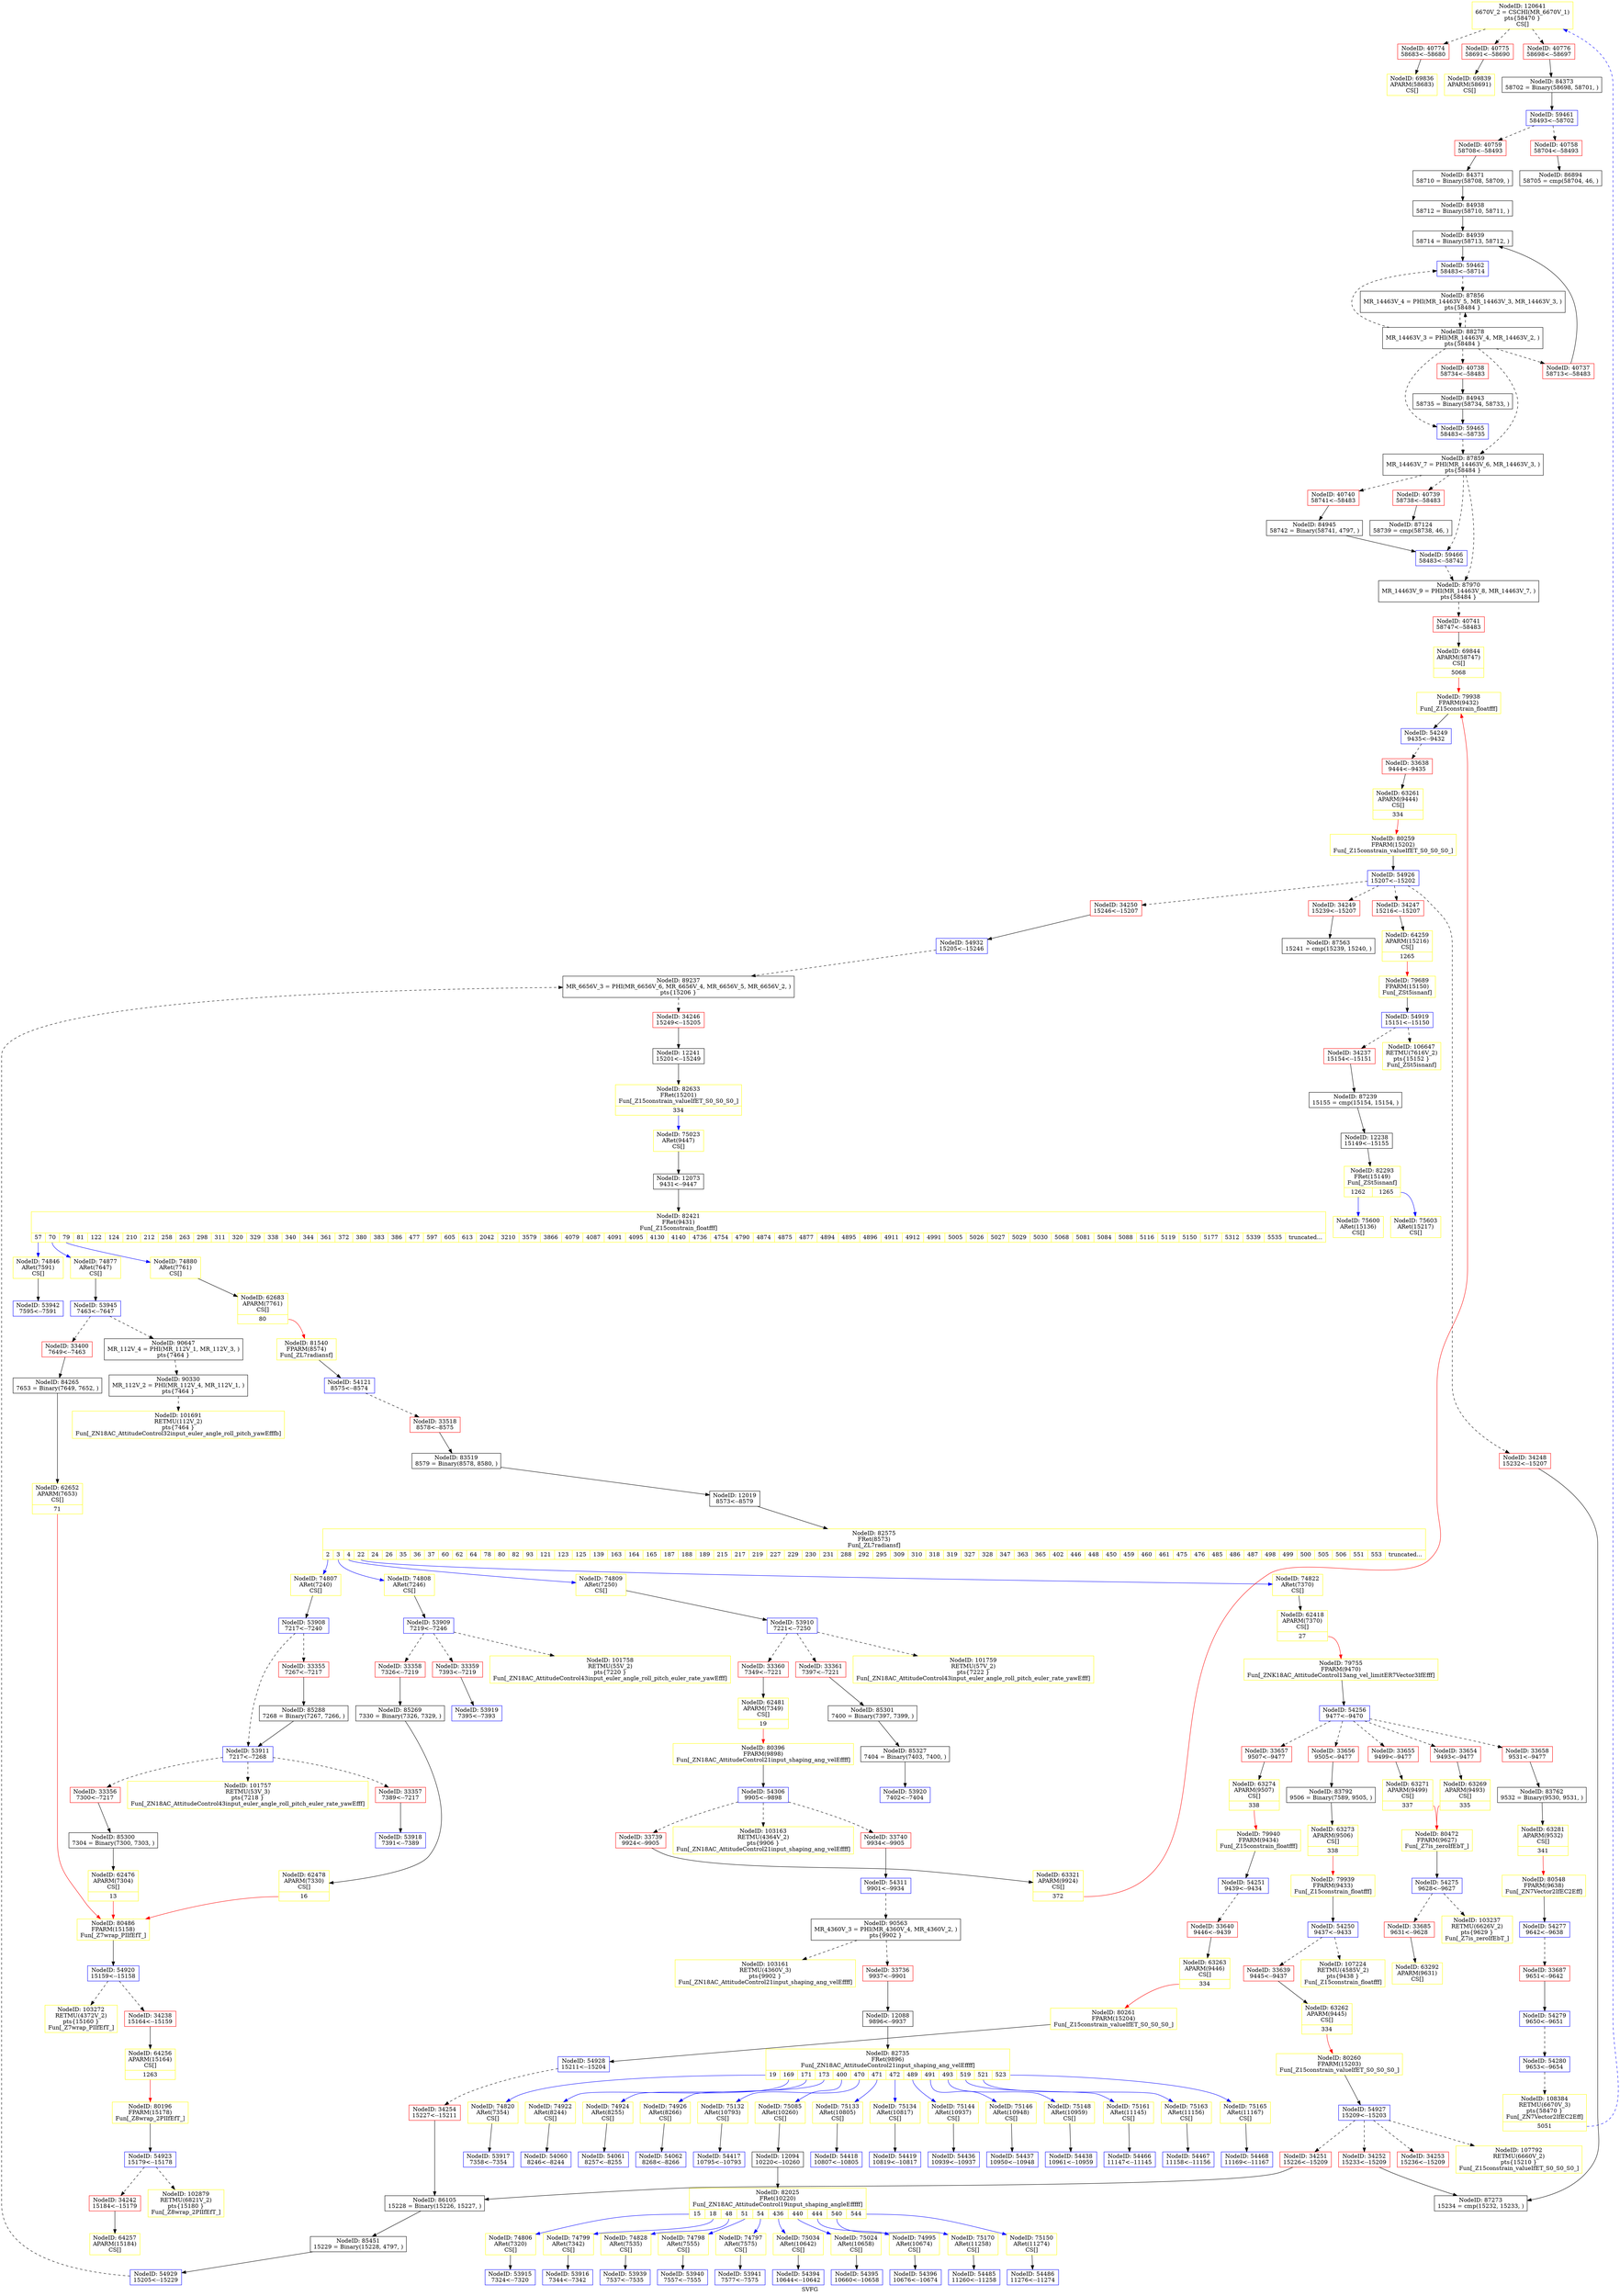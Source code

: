 digraph "SVFG" {
	label="SVFG";
	Node0x558d3f83fb90 [shape=record,color=yellow,style=double,label="{NodeID: 120641\n6670V_2 = CSCHI(MR_6670V_1)\npts\{58470 \}\nCS[]}"];
	Node0x558d3f83fb90 -> Node0x558d3d0b45a0[style=dashed];
	Node0x558d3f83fb90 -> Node0x558d3d0b4670[style=dashed];
	Node0x558d3f83fb90 -> Node0x558d3d0b4740[style=dashed];
	Node0x558d3dccead0 [shape=record,color=black,style=double,label="{NodeID: 85269\n7330 = Binary(7326, 7329, )\n}"];
	Node0x558d3dccead0 -> Node0x558d3d654850[style=solid];
	Node0x558d3dcd0750 [shape=record,color=black,style=double,label="{NodeID: 85288\n7268 = Binary(7267, 7266, )\n}"];
	Node0x558d3dcd0750 -> Node0x558d3d4a17a0[style=solid];
	Node0x558d3dcd1950 [shape=record,color=black,style=double,label="{NodeID: 85300\n7304 = Binary(7300, 7303, )\n}"];
	Node0x558d3dcd1950 -> Node0x558d3d6546b0[style=solid];
	Node0x558d3dcd1ad0 [shape=record,color=black,style=double,label="{NodeID: 85301\n7400 = Binary(7397, 7399, )\n}"];
	Node0x558d3dcd1ad0 -> Node0x558d3dcd41d0[style=solid];
	Node0x558d3dcd41d0 [shape=record,color=black,style=double,label="{NodeID: 85327\n7404 = Binary(7403, 7400, )\n}"];
	Node0x558d3dcd41d0 -> Node0x558d3d4a1ef0[style=solid];
	Node0x558d3f282e80 [shape=record,color=yellow,style=double,label="{NodeID: 106647\nRETMU(7616V_2)\npts\{15152 \}\nFun[_ZSt5isnanf]}"];
	Node0x558d3dcdfbd0 [shape=record,color=black,style=double,label="{NodeID: 85451\n15229 = Binary(15228, 4797, )\n}"];
	Node0x558d3dcdfbd0 -> Node0x558d3d4d52c0[style=solid];
	Node0x558d3d6ae230 [shape=record,color=yellow,style=double,label="{NodeID: 64256\nAPARM(15164)\nCS[]|{<s0>1263}}"];
	Node0x558d3d6ae230:s0 -> Node0x558d3ce2a290[style=solid,color=red];
	Node0x558d3d6ae300 [shape=record,color=yellow,style=double,label="{NodeID: 64257\nAPARM(15184)\nCS[]}"];
	Node0x558d3d6ae4a0 [shape=record,color=yellow,style=double,label="{NodeID: 64259\nAPARM(15216)\nCS[]|{<s0>1265}}"];
	Node0x558d3d6ae4a0:s0 -> Node0x558d3ce00170[style=solid,color=red];
	Node0x558d3f2ad3b0 [shape=record,color=yellow,style=double,label="{NodeID: 107224\nRETMU(4585V_2)\npts\{9438 \}\nFun[_Z15constrain_floatfff]}"];
	Node0x558d3dd1d0d0 [shape=record,color=black,style=double,label="{NodeID: 86105\n15228 = Binary(15226, 15227, )\n}"];
	Node0x558d3dd1d0d0 -> Node0x558d3dcdfbd0[style=solid];
	Node0x558d3f2da7c0 [shape=record,color=yellow,style=double,label="{NodeID: 107792\nRETMU(6660V_2)\npts\{15210 \}\nFun[_Z15constrain_valueIfET_S0_S0_S0_]}"];
	Node0x558d3ce00170 [shape=record,color=yellow,style=double,label="{NodeID: 79689\nFPARM(15150)\nFun[_ZSt5isnanf]}"];
	Node0x558d3ce00170 -> Node0x558d3d4d4aa0[style=solid];
	Node0x558d3ce04070 [shape=record,color=yellow,style=double,label="{NodeID: 79755\nFPARM(9470)\nFun[_ZNK18AC_AttitudeControl13ang_vel_limitER7Vector3IfEfff]}"];
	Node0x558d3ce04070 -> Node0x558d3d4b2ff0[style=solid];
	Node0x558d3dd67050 [shape=record,color=black,style=double,label="{NodeID: 86894\n58705 = cmp(58704, 46, )\n}"];
	Node0x558d3ce11db0 [shape=record,color=yellow,style=double,label="{NodeID: 79938\nFPARM(9432)\nFun[_Z15constrain_floatfff]}"];
	Node0x558d3ce11db0 -> Node0x558d3d4b2a40[style=solid];
	Node0x558d3ce12d10 [shape=record,color=yellow,style=double,label="{NodeID: 79939\nFPARM(9433)\nFun[_Z15constrain_floatfff]}"];
	Node0x558d3ce12d10 -> Node0x558d3d4b2b10[style=solid];
	Node0x558d3ce13c70 [shape=record,color=yellow,style=double,label="{NodeID: 79940\nFPARM(9434)\nFun[_Z15constrain_floatfff]}"];
	Node0x558d3ce13c70 -> Node0x558d3d4b2be0[style=solid];
	Node0x558d3dd7c950 [shape=record,color=black,style=double,label="{NodeID: 87124\n58739 = cmp(58738, 46, )\n}"];
	Node0x558d3f306dc0 [shape=record,color=yellow,style=double,label="{NodeID: 108384\nRETMU(6670V_3)\npts\{58470 \}\nFun[_ZN7Vector2IfEC2Eff]|{<s0>5051}}"];
	Node0x558d3f306dc0:s0 -> Node0x558d3f83fb90[style=dashed,color=blue];
	Node0x558d3dd875d0 [shape=record,color=black,style=double,label="{NodeID: 87239\n15155 = cmp(15154, 15154, )\n}"];
	Node0x558d3dd875d0 -> Node0x558d3c965f10[style=solid];
	Node0x558d3dd8a8d0 [shape=record,color=black,style=double,label="{NodeID: 87273\n15234 = cmp(15232, 15233, )\n}"];
	Node0x558d3ce2a290 [shape=record,color=yellow,style=double,label="{NodeID: 80196\nFPARM(15178)\nFun[_Z8wrap_2PIIfEfT_]}"];
	Node0x558d3ce2a290 -> Node0x558d3d4d4de0[style=solid];
	Node0x558d3ce2fd50 [shape=record,color=yellow,style=double,label="{NodeID: 80259\nFPARM(15202)\nFun[_Z15constrain_valueIfET_S0_S0_S0_]}"];
	Node0x558d3ce2fd50 -> Node0x558d3d4d5050[style=solid];
	Node0x558d3ce2fe10 [shape=record,color=yellow,style=double,label="{NodeID: 80260\nFPARM(15203)\nFun[_Z15constrain_valueIfET_S0_S0_S0_]}"];
	Node0x558d3ce2fe10 -> Node0x558d3d4d5120[style=solid];
	Node0x558d3ce2fed0 [shape=record,color=yellow,style=double,label="{NodeID: 80261\nFPARM(15204)\nFun[_Z15constrain_valueIfET_S0_S0_S0_]}"];
	Node0x558d3ce2fed0 -> Node0x558d3d4d51f0[style=solid];
	Node0x558d3ce3b360 [shape=record,color=yellow,style=double,label="{NodeID: 80396\nFPARM(9898)\nFun[_ZN18AC_AttitudeControl21input_shaping_ang_velEffff]}"];
	Node0x558d3ce3b360 -> Node0x558d3d4b5890[style=solid];
	Node0x558d3d393680 [shape=record,color=yellow,style=double,label="{NodeID: 101691\nRETMU(112V_2)\npts\{7464 \}\nFun[_ZN18AC_AttitudeControl32input_euler_angle_roll_pitch_yawEfffb]}"];
	Node0x558d3ce4a750 [shape=record,color=yellow,style=double,label="{NodeID: 80472\nFPARM(9627)\nFun[_Z7is_zeroIfEbT_]}"];
	Node0x558d3ce4a750 -> Node0x558d3d4b3f60[style=solid];
	Node0x558d3dda5bd0 [shape=record,color=black,style=double,label="{NodeID: 87563\n15241 = cmp(15239, 15240, )\n}"];
	Node0x558d3ce4b1d0 [shape=record,color=yellow,style=double,label="{NodeID: 80486\nFPARM(15158)\nFun[_Z7wrap_PIIfEfT_]}"];
	Node0x558d3ce4b1d0 -> Node0x558d3d4d4b70[style=solid];
	Node0x558d3d398210 [shape=record,color=yellow,style=double,label="{NodeID: 101757\nRETMU(53V_3)\npts\{7218 \}\nFun[_ZN18AC_AttitudeControl43input_euler_angle_roll_pitch_euler_rate_yawEfff]}"];
	Node0x558d3d3982f0 [shape=record,color=yellow,style=double,label="{NodeID: 101758\nRETMU(55V_2)\npts\{7220 \}\nFun[_ZN18AC_AttitudeControl43input_euler_angle_roll_pitch_euler_rate_yawEfff]}"];
	Node0x558d3d3983d0 [shape=record,color=yellow,style=double,label="{NodeID: 101759\nRETMU(57V_2)\npts\{7222 \}\nFun[_ZN18AC_AttitudeControl43input_euler_angle_roll_pitch_euler_rate_yawEfff]}"];
	Node0x558d3ce4e050 [shape=record,color=yellow,style=double,label="{NodeID: 80548\nFPARM(9638)\nFun[_ZN7Vector2IfEC2Eff]}"];
	Node0x558d3ce4e050 -> Node0x558d3d4b4100[style=solid];
	Node0x558d3d5bb500 [shape=record,color=blue,label="{NodeID: 59461\n58493\<--58702\n}"];
	Node0x558d3d5bb500 -> Node0x558d3d0b38a0[style=dashed];
	Node0x558d3d5bb500 -> Node0x558d3d0b3970[style=dashed];
	Node0x558d3d5bb5d0 [shape=record,color=blue,label="{NodeID: 59462\n58483\<--58714\n}"];
	Node0x558d3d5bb5d0 -> Node0x558d3c15c4f0[style=dashed];
	Node0x558d3d5bb840 [shape=record,color=blue,label="{NodeID: 59465\n58483\<--58735\n}"];
	Node0x558d3d5bb840 -> Node0x558d3c15d420[style=dashed];
	Node0x558d3d5bb910 [shape=record,color=blue,label="{NodeID: 59466\n58483\<--58742\n}"];
	Node0x558d3d5bb910 -> Node0x558d3c1828f0[style=dashed];
	Node0x558d3c15c4f0 [shape=record,color=black,label="{NodeID: 87856\nMR_14463V_4 = PHI(MR_14463V_5, MR_14463V_3, MR_14463V_3, )\npts\{58484 \}\n}"];
	Node0x558d3c15c4f0 -> Node0x558d3eb96860[style=dashed];
	Node0x558d3c15d420 [shape=record,color=black,label="{NodeID: 87859\nMR_14463V_7 = PHI(MR_14463V_6, MR_14463V_3, )\npts\{58484 \}\n}"];
	Node0x558d3c15d420 -> Node0x558d3d0b2930[style=dashed];
	Node0x558d3c15d420 -> Node0x558d3d0b2a00[style=dashed];
	Node0x558d3c15d420 -> Node0x558d3d5bb910[style=dashed];
	Node0x558d3c15d420 -> Node0x558d3c1828f0[style=dashed];
	Node0x558d3c1828f0 [shape=record,color=black,label="{NodeID: 87970\nMR_14463V_9 = PHI(MR_14463V_8, MR_14463V_7, )\npts\{58484 \}\n}"];
	Node0x558d3c1828f0 -> Node0x558d3d0b2ad0[style=dashed];
	Node0x558d3eb96860 [shape=record,color=black,label="{NodeID: 88278\nMR_14463V_3 = PHI(MR_14463V_4, MR_14463V_2, )\npts\{58484 \}\n}"];
	Node0x558d3eb96860 -> Node0x558d3d0b2790[style=dashed];
	Node0x558d3eb96860 -> Node0x558d3d0b2860[style=dashed];
	Node0x558d3eb96860 -> Node0x558d3d5bb5d0[style=dashed];
	Node0x558d3eb96860 -> Node0x558d3d5bb840[style=dashed];
	Node0x558d3eb96860 -> Node0x558d3c15c4f0[style=dashed];
	Node0x558d3eb96860 -> Node0x558d3c15d420[style=dashed];
	Node0x558d3db47bb0 [shape=record,color=yellow,style=double,label="{NodeID: 81540\nFPARM(8574)\nFun[_ZL7radiansf]}"];
	Node0x558d3db47bb0 -> Node0x558d3d4ac240[style=solid];
	Node0x558d3d3f2390 [shape=record,color=yellow,style=double,label="{NodeID: 102879\nRETMU(6821V_2)\npts\{15180 \}\nFun[_Z8wrap_2PIIfEfT_]}"];
	Node0x558d3d8c3480 [shape=record,color=yellow,style=double,label="{NodeID: 74797\nARet(7575)\nCS[]}"];
	Node0x558d3d8c3480 -> Node0x558d3d4a3000[style=solid];
	Node0x558d3d8c3510 [shape=record,color=yellow,style=double,label="{NodeID: 74798\nARet(7555)\nCS[]}"];
	Node0x558d3d8c3510 -> Node0x558d3d4a2f30[style=solid];
	Node0x558d3d8c35a0 [shape=record,color=yellow,style=double,label="{NodeID: 74799\nARet(7342)\nCS[]}"];
	Node0x558d3d8c35a0 -> Node0x558d3d4a1bb0[style=solid];
	Node0x558d3d8c3990 [shape=record,color=yellow,style=double,label="{NodeID: 74806\nARet(7320)\nCS[]}"];
	Node0x558d3d8c3990 -> Node0x558d3d4a1ae0[style=solid];
	Node0x558d3d8c3a20 [shape=record,color=yellow,style=double,label="{NodeID: 74807\nARet(7240)\nCS[]}"];
	Node0x558d3d8c3a20 -> Node0x558d3d4a1530[style=solid];
	Node0x558d3d8c3ab0 [shape=record,color=yellow,style=double,label="{NodeID: 74808\nARet(7246)\nCS[]}"];
	Node0x558d3d8c3ab0 -> Node0x558d3d4a1600[style=solid];
	Node0x558d3d8c3b40 [shape=record,color=yellow,style=double,label="{NodeID: 74809\nARet(7250)\nCS[]}"];
	Node0x558d3d8c3b40 -> Node0x558d3d4a16d0[style=solid];
	Node0x558d3d8c4170 [shape=record,color=yellow,style=double,label="{NodeID: 74820\nARet(7354)\nCS[]}"];
	Node0x558d3d8c4170 -> Node0x558d3d4a1c80[style=solid];
	Node0x558d3d4088f0 [shape=record,color=yellow,style=double,label="{NodeID: 103161\nRETMU(4360V_3)\npts\{9902 \}\nFun[_ZN18AC_AttitudeControl21input_shaping_ang_velEffff]}"];
	Node0x558d3d8c4290 [shape=record,color=yellow,style=double,label="{NodeID: 74822\nARet(7370)\nCS[]}"];
	Node0x558d3d8c4290 -> Node0x558d3d651790[style=solid];
	Node0x558d3d408ae0 [shape=record,color=yellow,style=double,label="{NodeID: 103163\nRETMU(4364V_2)\npts\{9906 \}\nFun[_ZN18AC_AttitudeControl21input_shaping_ang_velEffff]}"];
	Node0x558d3d8c45f0 [shape=record,color=yellow,style=double,label="{NodeID: 74828\nARet(7535)\nCS[]}"];
	Node0x558d3d8c45f0 -> Node0x558d3d4a2e60[style=solid];
	Node0x558d3d8c5820 [shape=record,color=yellow,style=double,label="{NodeID: 74846\nARet(7591)\nCS[]}"];
	Node0x558d3d8c5820 -> Node0x558d3d4a30d0[style=solid];
	Node0x558d3d8c6990 [shape=record,color=yellow,style=double,label="{NodeID: 74877\nARet(7647)\nCS[]}"];
	Node0x558d3d8c6990 -> Node0x558d3d4a3340[style=solid];
	Node0x558d3d8c6b40 [shape=record,color=yellow,style=double,label="{NodeID: 74880\nARet(7761)\nCS[]}"];
	Node0x558d3d8c6b40 -> Node0x558d3d65ece0[style=solid];
	Node0x558d3d40e730 [shape=record,color=yellow,style=double,label="{NodeID: 103237\nRETMU(6626V_2)\npts\{9629 \}\nFun[_Z7is_zeroIfEbT_]}"];
	Node0x558d3d8c8b10 [shape=record,color=yellow,style=double,label="{NodeID: 74922\nARet(8244)\nCS[]}"];
	Node0x558d3d8c8b10 -> Node0x558d3d4a90b0[style=solid];
	Node0x558d3d8c8c30 [shape=record,color=yellow,style=double,label="{NodeID: 74924\nARet(8255)\nCS[]}"];
	Node0x558d3d8c8c30 -> Node0x558d3d4a9180[style=solid];
	Node0x558d3d8c8d50 [shape=record,color=yellow,style=double,label="{NodeID: 74926\nARet(8266)\nCS[]}"];
	Node0x558d3d8c8d50 -> Node0x558d3d4a9250[style=solid];
	Node0x558d3d410d80 [shape=record,color=yellow,style=double,label="{NodeID: 103272\nRETMU(4372V_2)\npts\{15160 \}\nFun[_Z7wrap_PIIfEfT_]}"];
	Node0x558d3db6bfd0 [shape=record,color=yellow,style=double,label="{NodeID: 82025\nFRet(10220)\nFun[_ZN18AC_AttitudeControl19input_shaping_angleEfffff]|{<s0>15|<s1>18|<s2>48|<s3>51|<s4>54|<s5>436|<s6>440|<s7>444|<s8>540|<s9>544}}"];
	Node0x558d3db6bfd0:s0 -> Node0x558d3d8c3990[style=solid,color=blue];
	Node0x558d3db6bfd0:s1 -> Node0x558d3d8c35a0[style=solid,color=blue];
	Node0x558d3db6bfd0:s2 -> Node0x558d3d8c45f0[style=solid,color=blue];
	Node0x558d3db6bfd0:s3 -> Node0x558d3d8c3510[style=solid,color=blue];
	Node0x558d3db6bfd0:s4 -> Node0x558d3d8c3480[style=solid,color=blue];
	Node0x558d3db6bfd0:s5 -> Node0x558d3d8cda60[style=solid,color=blue];
	Node0x558d3db6bfd0:s6 -> Node0x558d3d8cd4c0[style=solid,color=blue];
	Node0x558d3db6bfd0:s7 -> Node0x558d3d8c75f0[style=solid,color=blue];
	Node0x558d3db6bfd0:s8 -> Node0x558d3d8d26e0[style=solid,color=blue];
	Node0x558d3db6bfd0:s9 -> Node0x558d3d8d1ba0[style=solid,color=blue];
	Node0x558d3d8c75f0 [shape=record,color=yellow,style=double,label="{NodeID: 74995\nARet(10674)\nCS[]}"];
	Node0x558d3d8c75f0 -> Node0x558d3d4ba1b0[style=solid];
	Node0x558d3d8cd430 [shape=record,color=yellow,style=double,label="{NodeID: 75023\nARet(9447)\nCS[]}"];
	Node0x558d3d8cd430 -> Node0x558d3c95d8d0[style=solid];
	Node0x558d3d8cd4c0 [shape=record,color=yellow,style=double,label="{NodeID: 75024\nARet(10658)\nCS[]}"];
	Node0x558d3d8cd4c0 -> Node0x558d3d4ba0e0[style=solid];
	Node0x558d3d8cda60 [shape=record,color=yellow,style=double,label="{NodeID: 75034\nARet(10642)\nCS[]}"];
	Node0x558d3d8cda60 -> Node0x558d3d4ba010[style=solid];
	Node0x558d3ecd9720 [shape=record,color=black,label="{NodeID: 89237\nMR_6656V_3 = PHI(MR_6656V_6, MR_6656V_4, MR_6656V_5, MR_6656V_2, )\npts\{15206 \}\n}"];
	Node0x558d3ecd9720 -> Node0x558d3cf68da0[style=dashed];
	Node0x558d3d8cf710 [shape=record,color=yellow,style=double,label="{NodeID: 75085\nARet(10260)\nCS[]}"];
	Node0x558d3d8cf710 -> Node0x558d3c95e9e0[style=solid];
	Node0x558d3d8d1180 [shape=record,color=yellow,style=double,label="{NodeID: 75132\nARet(10793)\nCS[]}"];
	Node0x558d3d8d1180 -> Node0x558d3d4bb2c0[style=solid];
	Node0x558d3d8d1210 [shape=record,color=yellow,style=double,label="{NodeID: 75133\nARet(10805)\nCS[]}"];
	Node0x558d3d8d1210 -> Node0x558d3d4bb390[style=solid];
	Node0x558d3d8d12a0 [shape=record,color=yellow,style=double,label="{NodeID: 75134\nARet(10817)\nCS[]}"];
	Node0x558d3d8d12a0 -> Node0x558d3d4bb460[style=solid];
	Node0x558d3d8d1840 [shape=record,color=yellow,style=double,label="{NodeID: 75144\nARet(10937)\nCS[]}"];
	Node0x558d3d8d1840 -> Node0x558d3d4bc230[style=solid];
	Node0x558d3d8d1960 [shape=record,color=yellow,style=double,label="{NodeID: 75146\nARet(10948)\nCS[]}"];
	Node0x558d3d8d1960 -> Node0x558d3d4bc300[style=solid];
	Node0x558d3d8d1a80 [shape=record,color=yellow,style=double,label="{NodeID: 75148\nARet(10959)\nCS[]}"];
	Node0x558d3d8d1a80 -> Node0x558d3d4bc3d0[style=solid];
	Node0x558d3d8d1ba0 [shape=record,color=yellow,style=double,label="{NodeID: 75150\nARet(11274)\nCS[]}"];
	Node0x558d3d8d1ba0 -> Node0x558d3d4bead0[style=solid];
	Node0x558d3d8d21d0 [shape=record,color=yellow,style=double,label="{NodeID: 75161\nARet(11145)\nCS[]}"];
	Node0x558d3d8d21d0 -> Node0x558d3d4bda90[style=solid];
	Node0x558d3d4a1530 [shape=record,color=blue,label="{NodeID: 53908\n7217\<--7240\n}"];
	Node0x558d3d4a1530 -> Node0x558d3cf3b9b0[style=dashed];
	Node0x558d3d4a1530 -> Node0x558d3d4a17a0[style=dashed];
	Node0x558d3d8d22f0 [shape=record,color=yellow,style=double,label="{NodeID: 75163\nARet(11156)\nCS[]}"];
	Node0x558d3d8d22f0 -> Node0x558d3d4bdb60[style=solid];
	Node0x558d3d4a1600 [shape=record,color=blue,label="{NodeID: 53909\n7219\<--7246\n}"];
	Node0x558d3d4a1600 -> Node0x558d3cf3bc20[style=dashed];
	Node0x558d3d4a1600 -> Node0x558d3cf3bcf0[style=dashed];
	Node0x558d3d4a1600 -> Node0x558d3d3982f0[style=dashed];
	Node0x558d3d4a16d0 [shape=record,color=blue,label="{NodeID: 53910\n7221\<--7250\n}"];
	Node0x558d3d4a16d0 -> Node0x558d3cf3bdc0[style=dashed];
	Node0x558d3d4a16d0 -> Node0x558d3cf3be90[style=dashed];
	Node0x558d3d4a16d0 -> Node0x558d3d3983d0[style=dashed];
	Node0x558d3d8d2410 [shape=record,color=yellow,style=double,label="{NodeID: 75165\nARet(11167)\nCS[]}"];
	Node0x558d3d8d2410 -> Node0x558d3d4bdc30[style=solid];
	Node0x558d3d4a17a0 [shape=record,color=blue,label="{NodeID: 53911\n7217\<--7268\n}"];
	Node0x558d3d4a17a0 -> Node0x558d3cf3ba80[style=dashed];
	Node0x558d3d4a17a0 -> Node0x558d3cf3bb50[style=dashed];
	Node0x558d3d4a17a0 -> Node0x558d3d398210[style=dashed];
	Node0x558d3d4a1ae0 [shape=record,color=blue,label="{NodeID: 53915\n7324\<--7320\n}"];
	Node0x558d3d8d26e0 [shape=record,color=yellow,style=double,label="{NodeID: 75170\nARet(11258)\nCS[]}"];
	Node0x558d3d8d26e0 -> Node0x558d3d4bea00[style=solid];
	Node0x558d3d4a1bb0 [shape=record,color=blue,label="{NodeID: 53916\n7344\<--7342\n}"];
	Node0x558d3d4a1c80 [shape=record,color=blue,label="{NodeID: 53917\n7358\<--7354\n}"];
	Node0x558d3d4a1d50 [shape=record,color=blue,label="{NodeID: 53918\n7391\<--7389\n}"];
	Node0x558d3d4a1e20 [shape=record,color=blue,label="{NodeID: 53919\n7395\<--7393\n}"];
	Node0x558d3d4a1ef0 [shape=record,color=blue,label="{NodeID: 53920\n7402\<--7404\n}"];
	Node0x558d3d4a2e60 [shape=record,color=blue,label="{NodeID: 53939\n7537\<--7535\n}"];
	Node0x558d3d4a2f30 [shape=record,color=blue,label="{NodeID: 53940\n7557\<--7555\n}"];
	Node0x558d3d4a3000 [shape=record,color=blue,label="{NodeID: 53941\n7577\<--7575\n}"];
	Node0x558d3d4a30d0 [shape=record,color=blue,label="{NodeID: 53942\n7595\<--7591\n}"];
	Node0x558d3d4a3340 [shape=record,color=blue,label="{NodeID: 53945\n7463\<--7647\n}"];
	Node0x558d3d4a3340 -> Node0x558d3cf3de40[style=dashed];
	Node0x558d3d4a3340 -> Node0x558d3eeb8160[style=dashed];
	Node0x558d3db80b10 [shape=record,color=yellow,style=double,label="{NodeID: 82293\nFRet(15149)\nFun[_ZSt5isnanf]|{<s0>1262|<s1>1265}}"];
	Node0x558d3db80b10:s0 -> Node0x558d3d8d40c0[style=solid,color=blue];
	Node0x558d3db80b10:s1 -> Node0x558d3d8d4270[style=solid,color=blue];
	Node0x558d3d4a90b0 [shape=record,color=blue,label="{NodeID: 54060\n8246\<--8244\n}"];
	Node0x558d3d4a9180 [shape=record,color=blue,label="{NodeID: 54061\n8257\<--8255\n}"];
	Node0x558d3d4a9250 [shape=record,color=blue,label="{NodeID: 54062\n8268\<--8266\n}"];
	Node0x558d3db8c830 [shape=record,color=yellow,style=double,label="{NodeID: 82421\nFRet(9431)\nFun[_Z15constrain_floatfff]|{<s0>57|<s1>70|<s2>79|<s3>81|<s4>122|<s5>124|<s6>210|<s7>212|<s8>258|<s9>263|<s10>298|<s11>311|<s12>320|<s13>329|<s14>338|<s15>340|<s16>344|<s17>361|<s18>372|<s19>380|<s20>383|<s21>386|<s22>477|<s23>597|<s24>605|<s25>613|<s26>2042|<s27>3210|<s28>3579|<s29>3866|<s30>4079|<s31>4087|<s32>4091|<s33>4095|<s34>4130|<s35>4140|<s36>4736|<s37>4754|<s38>4790|<s39>4874|<s40>4875|<s41>4877|<s42>4894|<s43>4895|<s44>4896|<s45>4911|<s46>4912|<s47>4991|<s48>5005|<s49>5026|<s50>5027|<s51>5029|<s52>5030|<s53>5068|<s54>5081|<s55>5084|<s56>5088|<s57>5116|<s58>5119|<s59>5150|<s60>5177|<s61>5312|<s62>5339|<s63>5535|<s64>truncated...}}"];
	Node0x558d3db8c830:s0 -> Node0x558d3d8c5820[style=solid,color=blue];
	Node0x558d3db8c830:s1 -> Node0x558d3d8c6990[style=solid,color=blue];
	Node0x558d3db8c830:s2 -> Node0x558d3d8c6b40[style=solid,color=blue];
	Node0x558d3d4ac240 [shape=record,color=blue,label="{NodeID: 54121\n8575\<--8574\n}"];
	Node0x558d3d4ac240 -> Node0x558d3cf43e20[style=dashed];
	Node0x558d3db99640 [shape=record,color=yellow,style=double,label="{NodeID: 82575\nFRet(8573)\nFun[_ZL7radiansf]|{<s0>2|<s1>3|<s2>4|<s3>22|<s4>24|<s5>26|<s6>35|<s7>36|<s8>37|<s9>60|<s10>62|<s11>64|<s12>78|<s13>80|<s14>82|<s15>93|<s16>121|<s17>123|<s18>125|<s19>139|<s20>163|<s21>164|<s22>165|<s23>187|<s24>188|<s25>189|<s26>215|<s27>217|<s28>219|<s29>227|<s30>229|<s31>230|<s32>231|<s33>288|<s34>292|<s35>295|<s36>309|<s37>310|<s38>318|<s39>319|<s40>327|<s41>328|<s42>347|<s43>363|<s44>365|<s45>402|<s46>446|<s47>448|<s48>450|<s49>459|<s50>460|<s51>461|<s52>475|<s53>476|<s54>485|<s55>486|<s56>487|<s57>498|<s58>499|<s59>500|<s60>505|<s61>506|<s62>551|<s63>553|<s64>truncated...}}"];
	Node0x558d3db99640:s0 -> Node0x558d3d8c3a20[style=solid,color=blue];
	Node0x558d3db99640:s1 -> Node0x558d3d8c3ab0[style=solid,color=blue];
	Node0x558d3db99640:s2 -> Node0x558d3d8c3b40[style=solid,color=blue];
	Node0x558d3db99640:s3 -> Node0x558d3d8c4290[style=solid,color=blue];
	Node0x558d3d4b2a40 [shape=record,color=blue,label="{NodeID: 54249\n9435\<--9432\n}"];
	Node0x558d3d4b2a40 -> Node0x558d3cf49fa0[style=dashed];
	Node0x558d3d4b2b10 [shape=record,color=blue,label="{NodeID: 54250\n9437\<--9433\n}"];
	Node0x558d3d4b2b10 -> Node0x558d3cf4a070[style=dashed];
	Node0x558d3d4b2b10 -> Node0x558d3f2ad3b0[style=dashed];
	Node0x558d3d4b2be0 [shape=record,color=blue,label="{NodeID: 54251\n9439\<--9434\n}"];
	Node0x558d3d4b2be0 -> Node0x558d3cf4a140[style=dashed];
	Node0x558d3d4b2ff0 [shape=record,color=blue,label="{NodeID: 54256\n9477\<--9470\n}"];
	Node0x558d3d4b2ff0 -> Node0x558d3cf4aca0[style=dashed];
	Node0x558d3d4b2ff0 -> Node0x558d3cf4ad70[style=dashed];
	Node0x558d3d4b2ff0 -> Node0x558d3cf4ae40[style=dashed];
	Node0x558d3d4b2ff0 -> Node0x558d3cf4af10[style=dashed];
	Node0x558d3d4b2ff0 -> Node0x558d3cf4afe0[style=dashed];
	Node0x558d3d4b3f60 [shape=record,color=blue,label="{NodeID: 54275\n9628\<--9627\n}"];
	Node0x558d3d4b3f60 -> Node0x558d3cf4c5d0[style=dashed];
	Node0x558d3d4b3f60 -> Node0x558d3d40e730[style=dashed];
	Node0x558d3d4b4100 [shape=record,color=blue,label="{NodeID: 54277\n9642\<--9638\n}"];
	Node0x558d3d4b4100 -> Node0x558d3cf4c770[style=dashed];
	Node0x558d3d4b42a0 [shape=record,color=blue,label="{NodeID: 54279\n9650\<--9651\n}"];
	Node0x558d3d4b42a0 -> Node0x558d3d4b4370[style=dashed];
	Node0x558d3d4b4370 [shape=record,color=blue,label="{NodeID: 54280\n9653\<--9654\n}"];
	Node0x558d3d4b4370 -> Node0x558d3f306dc0[style=dashed];
	Node0x558d3db9eb00 [shape=record,color=yellow,style=double,label="{NodeID: 82633\nFRet(15201)\nFun[_Z15constrain_valueIfET_S0_S0_S0_]|{<s0>334}}"];
	Node0x558d3db9eb00:s0 -> Node0x558d3d8cd430[style=solid,color=blue];
	Node0x558d3d4b5890 [shape=record,color=blue,label="{NodeID: 54306\n9905\<--9898\n}"];
	Node0x558d3d4b5890 -> Node0x558d3cf4f1b0[style=dashed];
	Node0x558d3d4b5890 -> Node0x558d3cf4f280[style=dashed];
	Node0x558d3d4b5890 -> Node0x558d3d408ae0[style=dashed];
	Node0x558d3d4b5ca0 [shape=record,color=blue,label="{NodeID: 54311\n9901\<--9934\n}"];
	Node0x558d3d4b5ca0 -> Node0x558d3ee9b360[style=dashed];
	Node0x558d3d8d40c0 [shape=record,color=yellow,style=double,label="{NodeID: 75600\nARet(15136)\nCS[]}"];
	Node0x558d3d8d4270 [shape=record,color=yellow,style=double,label="{NodeID: 75603\nARet(15217)\nCS[]}"];
	Node0x558d3d4ba010 [shape=record,color=blue,label="{NodeID: 54394\n10644\<--10642\n}"];
	Node0x558d3d4ba0e0 [shape=record,color=blue,label="{NodeID: 54395\n10660\<--10658\n}"];
	Node0x558d3dba5940 [shape=record,color=yellow,style=double,label="{NodeID: 82735\nFRet(9896)\nFun[_ZN18AC_AttitudeControl21input_shaping_ang_velEffff]|{<s0>19|<s1>169|<s2>171|<s3>173|<s4>400|<s5>470|<s6>471|<s7>472|<s8>489|<s9>491|<s10>493|<s11>519|<s12>521|<s13>523}}"];
	Node0x558d3dba5940:s0 -> Node0x558d3d8c4170[style=solid,color=blue];
	Node0x558d3dba5940:s1 -> Node0x558d3d8c8b10[style=solid,color=blue];
	Node0x558d3dba5940:s2 -> Node0x558d3d8c8c30[style=solid,color=blue];
	Node0x558d3dba5940:s3 -> Node0x558d3d8c8d50[style=solid,color=blue];
	Node0x558d3dba5940:s4 -> Node0x558d3d8cf710[style=solid,color=blue];
	Node0x558d3dba5940:s5 -> Node0x558d3d8d1180[style=solid,color=blue];
	Node0x558d3dba5940:s6 -> Node0x558d3d8d1210[style=solid,color=blue];
	Node0x558d3dba5940:s7 -> Node0x558d3d8d12a0[style=solid,color=blue];
	Node0x558d3dba5940:s8 -> Node0x558d3d8d1840[style=solid,color=blue];
	Node0x558d3dba5940:s9 -> Node0x558d3d8d1960[style=solid,color=blue];
	Node0x558d3dba5940:s10 -> Node0x558d3d8d1a80[style=solid,color=blue];
	Node0x558d3dba5940:s11 -> Node0x558d3d8d21d0[style=solid,color=blue];
	Node0x558d3dba5940:s12 -> Node0x558d3d8d22f0[style=solid,color=blue];
	Node0x558d3dba5940:s13 -> Node0x558d3d8d2410[style=solid,color=blue];
	Node0x558d3d4ba1b0 [shape=record,color=blue,label="{NodeID: 54396\n10676\<--10674\n}"];
	Node0x558d3d4bb2c0 [shape=record,color=blue,label="{NodeID: 54417\n10795\<--10793\n}"];
	Node0x558d3d4bb390 [shape=record,color=blue,label="{NodeID: 54418\n10807\<--10805\n}"];
	Node0x558d3d4bb460 [shape=record,color=blue,label="{NodeID: 54419\n10819\<--10817\n}"];
	Node0x558d3d4bc230 [shape=record,color=blue,label="{NodeID: 54436\n10939\<--10937\n}"];
	Node0x558d3d4bc300 [shape=record,color=blue,label="{NodeID: 54437\n10950\<--10948\n}"];
	Node0x558d3d4bc3d0 [shape=record,color=blue,label="{NodeID: 54438\n10961\<--10959\n}"];
	Node0x558d3d4bda90 [shape=record,color=blue,label="{NodeID: 54466\n11147\<--11145\n}"];
	Node0x558d3d4bdb60 [shape=record,color=blue,label="{NodeID: 54467\n11158\<--11156\n}"];
	Node0x558d3d4bdc30 [shape=record,color=blue,label="{NodeID: 54468\n11169\<--11167\n}"];
	Node0x558d3d4bea00 [shape=record,color=blue,label="{NodeID: 54485\n11260\<--11258\n}"];
	Node0x558d3d4bead0 [shape=record,color=blue,label="{NodeID: 54486\n11276\<--11274\n}"];
	Node0x558d3c95acf0 [shape=record,color=black,label="{NodeID: 12019\n8573\<--8579\n}"];
	Node0x558d3c95acf0 -> Node0x558d3db99640[style=solid];
	Node0x558d3c95d8d0 [shape=record,color=black,label="{NodeID: 12073\n9431\<--9447\n}"];
	Node0x558d3c95d8d0 -> Node0x558d3db8c830[style=solid];
	Node0x558d3c95e500 [shape=record,color=black,label="{NodeID: 12088\n9896\<--9937\n}"];
	Node0x558d3c95e500 -> Node0x558d3dba5940[style=solid];
	Node0x558d3c95e9e0 [shape=record,color=black,label="{NodeID: 12094\n10220\<--10260\n}"];
	Node0x558d3c95e9e0 -> Node0x558d3db6bfd0[style=solid];
	Node0x558d3cf3b9b0 [shape=record,color=red,label="{NodeID: 33355\n7267\<--7217\n}"];
	Node0x558d3cf3b9b0 -> Node0x558d3dcd0750[style=solid];
	Node0x558d3cf3ba80 [shape=record,color=red,label="{NodeID: 33356\n7300\<--7217\n}"];
	Node0x558d3cf3ba80 -> Node0x558d3dcd1950[style=solid];
	Node0x558d3cf3bb50 [shape=record,color=red,label="{NodeID: 33357\n7389\<--7217\n}"];
	Node0x558d3cf3bb50 -> Node0x558d3d4a1d50[style=solid];
	Node0x558d3cf3bc20 [shape=record,color=red,label="{NodeID: 33358\n7326\<--7219\n}"];
	Node0x558d3cf3bc20 -> Node0x558d3dccead0[style=solid];
	Node0x558d3cf3bcf0 [shape=record,color=red,label="{NodeID: 33359\n7393\<--7219\n}"];
	Node0x558d3cf3bcf0 -> Node0x558d3d4a1e20[style=solid];
	Node0x558d3cf3bdc0 [shape=record,color=red,label="{NodeID: 33360\n7349\<--7221\n}"];
	Node0x558d3cf3bdc0 -> Node0x558d3d654ac0[style=solid];
	Node0x558d3cf3be90 [shape=record,color=red,label="{NodeID: 33361\n7397\<--7221\n}"];
	Node0x558d3cf3be90 -> Node0x558d3dcd1ad0[style=solid];
	Node0x558d3cf3de40 [shape=record,color=red,label="{NodeID: 33400\n7649\<--7463\n}"];
	Node0x558d3cf3de40 -> Node0x558d3dc708d0[style=solid];
	Node0x558d3c965f10 [shape=record,color=black,label="{NodeID: 12238\n15149\<--15155\n}"];
	Node0x558d3c965f10 -> Node0x558d3db80b10[style=solid];
	Node0x558d3c966180 [shape=record,color=black,label="{NodeID: 12241\n15201\<--15249\n}"];
	Node0x558d3c966180 -> Node0x558d3db9eb00[style=solid];
	Node0x558d3cf43e20 [shape=record,color=red,label="{NodeID: 33518\n8578\<--8575\n}"];
	Node0x558d3cf43e20 -> Node0x558d3dc2a9d0[style=solid];
	Node0x558d3cf49fa0 [shape=record,color=red,label="{NodeID: 33638\n9444\<--9435\n}"];
	Node0x558d3cf49fa0 -> Node0x558d3d67bc40[style=solid];
	Node0x558d3cf4a070 [shape=record,color=red,label="{NodeID: 33639\n9445\<--9437\n}"];
	Node0x558d3cf4a070 -> Node0x558d3d67bd10[style=solid];
	Node0x558d3cf4a140 [shape=record,color=red,label="{NodeID: 33640\n9446\<--9439\n}"];
	Node0x558d3cf4a140 -> Node0x558d3d67bde0[style=solid];
	Node0x558d3ee4d300 [shape=record,color=black,label="{NodeID: 90330\nMR_112V_2 = PHI(MR_112V_4, MR_112V_1, )\npts\{7464 \}\n}"];
	Node0x558d3ee4d300 -> Node0x558d3d393680[style=dashed];
	Node0x558d3d0b2790 [shape=record,color=red,label="{NodeID: 40737\n58713\<--58483\n}"];
	Node0x558d3d0b2790 -> Node0x558d3dcafbd0[style=solid];
	Node0x558d3d0b2860 [shape=record,color=red,label="{NodeID: 40738\n58734\<--58483\n}"];
	Node0x558d3d0b2860 -> Node0x558d3dcb01d0[style=solid];
	Node0x558d3cf4aca0 [shape=record,color=red,label="{NodeID: 33654\n9493\<--9477\n}"];
	Node0x558d3cf4aca0 -> Node0x558d3d67c2c0[style=solid];
	Node0x558d3d0b2930 [shape=record,color=red,label="{NodeID: 40739\n58738\<--58483\n}"];
	Node0x558d3d0b2930 -> Node0x558d3dd7c950[style=solid];
	Node0x558d3cf4ad70 [shape=record,color=red,label="{NodeID: 33655\n9499\<--9477\n}"];
	Node0x558d3cf4ad70 -> Node0x558d3d67c460[style=solid];
	Node0x558d3d0b2a00 [shape=record,color=red,label="{NodeID: 40740\n58741\<--58483\n}"];
	Node0x558d3d0b2a00 -> Node0x558d3dcb04d0[style=solid];
	Node0x558d3cf4ae40 [shape=record,color=red,label="{NodeID: 33656\n9505\<--9477\n}"];
	Node0x558d3cf4ae40 -> Node0x558d3dc44350[style=solid];
	Node0x558d3d0b2ad0 [shape=record,color=red,label="{NodeID: 40741\n58747\<--58483\n}"];
	Node0x558d3d0b2ad0 -> Node0x558d3d7c92b0[style=solid];
	Node0x558d3cf4af10 [shape=record,color=red,label="{NodeID: 33657\n9507\<--9477\n}"];
	Node0x558d3cf4af10 -> Node0x558d3d67c6d0[style=solid];
	Node0x558d3cf4afe0 [shape=record,color=red,label="{NodeID: 33658\n9531\<--9477\n}"];
	Node0x558d3cf4afe0 -> Node0x558d3dc41650[style=solid];
	Node0x558d3d4d4aa0 [shape=record,color=blue,label="{NodeID: 54919\n15151\<--15150\n}"];
	Node0x558d3d4d4aa0 -> Node0x558d3cf68650[style=dashed];
	Node0x558d3d4d4aa0 -> Node0x558d3f282e80[style=dashed];
	Node0x558d3d4d4b70 [shape=record,color=blue,label="{NodeID: 54920\n15159\<--15158\n}"];
	Node0x558d3d4d4b70 -> Node0x558d3cf68720[style=dashed];
	Node0x558d3d4d4b70 -> Node0x558d3d410d80[style=dashed];
	Node0x558d3d4d4de0 [shape=record,color=blue,label="{NodeID: 54923\n15179\<--15178\n}"];
	Node0x558d3d4d4de0 -> Node0x558d3cf68a60[style=dashed];
	Node0x558d3d4d4de0 -> Node0x558d3d3f2390[style=dashed];
	Node0x558d3d4d5050 [shape=record,color=blue,label="{NodeID: 54926\n15207\<--15202\n}"];
	Node0x558d3d4d5050 -> Node0x558d3cf68e70[style=dashed];
	Node0x558d3d4d5050 -> Node0x558d3cf68f40[style=dashed];
	Node0x558d3d4d5050 -> Node0x558d3cf69010[style=dashed];
	Node0x558d3d4d5050 -> Node0x558d3cf690e0[style=dashed];
	Node0x558d3d4d5120 [shape=record,color=blue,label="{NodeID: 54927\n15209\<--15203\n}"];
	Node0x558d3d4d5120 -> Node0x558d3cf691b0[style=dashed];
	Node0x558d3d4d5120 -> Node0x558d3cf69280[style=dashed];
	Node0x558d3d4d5120 -> Node0x558d3cf69350[style=dashed];
	Node0x558d3d4d5120 -> Node0x558d3f2da7c0[style=dashed];
	Node0x558d3d0b38a0 [shape=record,color=red,label="{NodeID: 40758\n58704\<--58493\n}"];
	Node0x558d3d0b38a0 -> Node0x558d3dd67050[style=solid];
	Node0x558d3d4d51f0 [shape=record,color=blue,label="{NodeID: 54928\n15211\<--15204\n}"];
	Node0x558d3d4d51f0 -> Node0x558d3cf69420[style=dashed];
	Node0x558d3d0b3970 [shape=record,color=red,label="{NodeID: 40759\n58708\<--58493\n}"];
	Node0x558d3d0b3970 -> Node0x558d3dc7a7d0[style=solid];
	Node0x558d3d4d52c0 [shape=record,color=blue,label="{NodeID: 54929\n15205\<--15229\n}"];
	Node0x558d3d4d52c0 -> Node0x558d3ecd9720[style=dashed];
	Node0x558d3d4d5530 [shape=record,color=blue,label="{NodeID: 54932\n15205\<--15246\n}"];
	Node0x558d3d4d5530 -> Node0x558d3ecd9720[style=dashed];
	Node0x558d3cf4c5d0 [shape=record,color=red,label="{NodeID: 33685\n9631\<--9628\n}"];
	Node0x558d3cf4c5d0 -> Node0x558d3d67d570[style=solid];
	Node0x558d3cf4c770 [shape=record,color=red,label="{NodeID: 33687\n9651\<--9642\n}"];
	Node0x558d3cf4c770 -> Node0x558d3d4b42a0[style=solid];
	Node0x558d3d0b45a0 [shape=record,color=red,label="{NodeID: 40774\n58683\<--58680\n}"];
	Node0x558d3d0b45a0 -> Node0x558d3d7c8c30[style=solid];
	Node0x558d3d0b4670 [shape=record,color=red,label="{NodeID: 40775\n58691\<--58690\n}"];
	Node0x558d3d0b4670 -> Node0x558d3d7c8ea0[style=solid];
	Node0x558d3d0b4740 [shape=record,color=red,label="{NodeID: 40776\n58698\<--58697\n}"];
	Node0x558d3d0b4740 -> Node0x558d3dc7aad0[style=solid];
	Node0x558d3cf4ef40 [shape=record,color=red,label="{NodeID: 33736\n9937\<--9901\n}"];
	Node0x558d3cf4ef40 -> Node0x558d3c95e500[style=solid];
	Node0x558d3cf4f1b0 [shape=record,color=red,label="{NodeID: 33739\n9924\<--9905\n}"];
	Node0x558d3cf4f1b0 -> Node0x558d3d67ed00[style=solid];
	Node0x558d3cf4f280 [shape=record,color=red,label="{NodeID: 33740\n9934\<--9905\n}"];
	Node0x558d3cf4f280 -> Node0x558d3d4b5ca0[style=solid];
	Node0x558d3ee9b360 [shape=record,color=black,label="{NodeID: 90563\nMR_4360V_3 = PHI(MR_4360V_4, MR_4360V_2, )\npts\{9902 \}\n}"];
	Node0x558d3ee9b360 -> Node0x558d3cf4ef40[style=dashed];
	Node0x558d3ee9b360 -> Node0x558d3d4088f0[style=dashed];
	Node0x558d3dc2a9d0 [shape=record,color=black,style=double,label="{NodeID: 83519\n8579 = Binary(8578, 8580, )\n}"];
	Node0x558d3dc2a9d0 -> Node0x558d3c95acf0[style=solid];
	Node0x558d3eeb8160 [shape=record,color=black,label="{NodeID: 90647\nMR_112V_4 = PHI(MR_112V_1, MR_112V_3, )\npts\{7464 \}\n}"];
	Node0x558d3eeb8160 -> Node0x558d3ee4d300[style=dashed];
	Node0x558d3d651790 [shape=record,color=yellow,style=double,label="{NodeID: 62418\nAPARM(7370)\nCS[]|{<s0>27}}"];
	Node0x558d3d651790:s0 -> Node0x558d3ce04070[style=solid,color=red];
	Node0x558d3d6546b0 [shape=record,color=yellow,style=double,label="{NodeID: 62476\nAPARM(7304)\nCS[]|{<s0>13}}"];
	Node0x558d3d6546b0:s0 -> Node0x558d3ce4b1d0[style=solid,color=red];
	Node0x558d3d654850 [shape=record,color=yellow,style=double,label="{NodeID: 62478\nAPARM(7330)\nCS[]|{<s0>16}}"];
	Node0x558d3d654850:s0 -> Node0x558d3ce4b1d0[style=solid,color=red];
	Node0x558d3d654ac0 [shape=record,color=yellow,style=double,label="{NodeID: 62481\nAPARM(7349)\nCS[]|{<s0>19}}"];
	Node0x558d3d654ac0:s0 -> Node0x558d3ce3b360[style=solid,color=red];
	Node0x558d3dc41650 [shape=record,color=black,style=double,label="{NodeID: 83762\n9532 = Binary(9530, 9531, )\n}"];
	Node0x558d3dc41650 -> Node0x558d3d67cc80[style=solid];
	Node0x558d3dc44350 [shape=record,color=black,style=double,label="{NodeID: 83792\n9506 = Binary(7589, 9505, )\n}"];
	Node0x558d3dc44350 -> Node0x558d3d67c600[style=solid];
	Node0x558d3cf68650 [shape=record,color=red,label="{NodeID: 34237\n15154\<--15151\n}"];
	Node0x558d3cf68650 -> Node0x558d3dd875d0[style=solid];
	Node0x558d3cf68720 [shape=record,color=red,label="{NodeID: 34238\n15164\<--15159\n}"];
	Node0x558d3cf68720 -> Node0x558d3d6ae230[style=solid];
	Node0x558d3cf68a60 [shape=record,color=red,label="{NodeID: 34242\n15184\<--15179\n}"];
	Node0x558d3cf68a60 -> Node0x558d3d6ae300[style=solid];
	Node0x558d3cf68da0 [shape=record,color=red,label="{NodeID: 34246\n15249\<--15205\n}"];
	Node0x558d3cf68da0 -> Node0x558d3c966180[style=solid];
	Node0x558d3cf68e70 [shape=record,color=red,label="{NodeID: 34247\n15216\<--15207\n}"];
	Node0x558d3cf68e70 -> Node0x558d3d6ae4a0[style=solid];
	Node0x558d3cf68f40 [shape=record,color=red,label="{NodeID: 34248\n15232\<--15207\n}"];
	Node0x558d3cf68f40 -> Node0x558d3dd8a8d0[style=solid];
	Node0x558d3cf69010 [shape=record,color=red,label="{NodeID: 34249\n15239\<--15207\n}"];
	Node0x558d3cf69010 -> Node0x558d3dda5bd0[style=solid];
	Node0x558d3cf690e0 [shape=record,color=red,label="{NodeID: 34250\n15246\<--15207\n}"];
	Node0x558d3cf690e0 -> Node0x558d3d4d5530[style=solid];
	Node0x558d3cf691b0 [shape=record,color=red,label="{NodeID: 34251\n15226\<--15209\n}"];
	Node0x558d3cf691b0 -> Node0x558d3dd1d0d0[style=solid];
	Node0x558d3cf69280 [shape=record,color=red,label="{NodeID: 34252\n15233\<--15209\n}"];
	Node0x558d3cf69280 -> Node0x558d3dd8a8d0[style=solid];
	Node0x558d3cf69350 [shape=record,color=red,label="{NodeID: 34253\n15236\<--15209\n}"];
	Node0x558d3cf69420 [shape=record,color=red,label="{NodeID: 34254\n15227\<--15211\n}"];
	Node0x558d3cf69420 -> Node0x558d3dd1d0d0[style=solid];
	Node0x558d3d65d4b0 [shape=record,color=yellow,style=double,label="{NodeID: 62652\nAPARM(7653)\nCS[]|{<s0>71}}"];
	Node0x558d3d65d4b0:s0 -> Node0x558d3ce4b1d0[style=solid,color=red];
	Node0x558d3d65ece0 [shape=record,color=yellow,style=double,label="{NodeID: 62683\nAPARM(7761)\nCS[]|{<s0>80}}"];
	Node0x558d3d65ece0:s0 -> Node0x558d3db47bb0[style=solid,color=red];
	Node0x558d3d7c8c30 [shape=record,color=yellow,style=double,label="{NodeID: 69836\nAPARM(58683)\nCS[]}"];
	Node0x558d3d7c8ea0 [shape=record,color=yellow,style=double,label="{NodeID: 69839\nAPARM(58691)\nCS[]}"];
	Node0x558d3d7c92b0 [shape=record,color=yellow,style=double,label="{NodeID: 69844\nAPARM(58747)\nCS[]|{<s0>5068}}"];
	Node0x558d3d7c92b0:s0 -> Node0x558d3ce11db0[style=solid,color=red];
	Node0x558d3dc708d0 [shape=record,color=black,style=double,label="{NodeID: 84265\n7653 = Binary(7649, 7652, )\n}"];
	Node0x558d3dc708d0 -> Node0x558d3d65d4b0[style=solid];
	Node0x558d3dc7a7d0 [shape=record,color=black,style=double,label="{NodeID: 84371\n58710 = Binary(58708, 58709, )\n}"];
	Node0x558d3dc7a7d0 -> Node0x558d3dcafa50[style=solid];
	Node0x558d3dc7aad0 [shape=record,color=black,style=double,label="{NodeID: 84373\n58702 = Binary(58698, 58701, )\n}"];
	Node0x558d3dc7aad0 -> Node0x558d3d5bb500[style=solid];
	Node0x558d3d67bc40 [shape=record,color=yellow,style=double,label="{NodeID: 63261\nAPARM(9444)\nCS[]|{<s0>334}}"];
	Node0x558d3d67bc40:s0 -> Node0x558d3ce2fd50[style=solid,color=red];
	Node0x558d3d67bd10 [shape=record,color=yellow,style=double,label="{NodeID: 63262\nAPARM(9445)\nCS[]|{<s0>334}}"];
	Node0x558d3d67bd10:s0 -> Node0x558d3ce2fe10[style=solid,color=red];
	Node0x558d3d67bde0 [shape=record,color=yellow,style=double,label="{NodeID: 63263\nAPARM(9446)\nCS[]|{<s0>334}}"];
	Node0x558d3d67bde0:s0 -> Node0x558d3ce2fed0[style=solid,color=red];
	Node0x558d3d67c2c0 [shape=record,color=yellow,style=double,label="{NodeID: 63269\nAPARM(9493)\nCS[]|{<s0>335}}"];
	Node0x558d3d67c2c0:s0 -> Node0x558d3ce4a750[style=solid,color=red];
	Node0x558d3d67c460 [shape=record,color=yellow,style=double,label="{NodeID: 63271\nAPARM(9499)\nCS[]|{<s0>337}}"];
	Node0x558d3d67c460:s0 -> Node0x558d3ce4a750[style=solid,color=red];
	Node0x558d3d67c600 [shape=record,color=yellow,style=double,label="{NodeID: 63273\nAPARM(9506)\nCS[]|{<s0>338}}"];
	Node0x558d3d67c600:s0 -> Node0x558d3ce12d10[style=solid,color=red];
	Node0x558d3d67c6d0 [shape=record,color=yellow,style=double,label="{NodeID: 63274\nAPARM(9507)\nCS[]|{<s0>338}}"];
	Node0x558d3d67c6d0:s0 -> Node0x558d3ce13c70[style=solid,color=red];
	Node0x558d3d67cc80 [shape=record,color=yellow,style=double,label="{NodeID: 63281\nAPARM(9532)\nCS[]|{<s0>341}}"];
	Node0x558d3d67cc80:s0 -> Node0x558d3ce4e050[style=solid,color=red];
	Node0x558d3d67d570 [shape=record,color=yellow,style=double,label="{NodeID: 63292\nAPARM(9631)\nCS[]}"];
	Node0x558d3d67ed00 [shape=record,color=yellow,style=double,label="{NodeID: 63321\nAPARM(9924)\nCS[]|{<s0>372}}"];
	Node0x558d3d67ed00:s0 -> Node0x558d3ce11db0[style=solid,color=red];
	Node0x558d3dcafa50 [shape=record,color=black,style=double,label="{NodeID: 84938\n58712 = Binary(58710, 58711, )\n}"];
	Node0x558d3dcafa50 -> Node0x558d3dcafbd0[style=solid];
	Node0x558d3dcafbd0 [shape=record,color=black,style=double,label="{NodeID: 84939\n58714 = Binary(58713, 58712, )\n}"];
	Node0x558d3dcafbd0 -> Node0x558d3d5bb5d0[style=solid];
	Node0x558d3dcb01d0 [shape=record,color=black,style=double,label="{NodeID: 84943\n58735 = Binary(58734, 58733, )\n}"];
	Node0x558d3dcb01d0 -> Node0x558d3d5bb840[style=solid];
	Node0x558d3dcb04d0 [shape=record,color=black,style=double,label="{NodeID: 84945\n58742 = Binary(58741, 4797, )\n}"];
	Node0x558d3dcb04d0 -> Node0x558d3d5bb910[style=solid];
}
